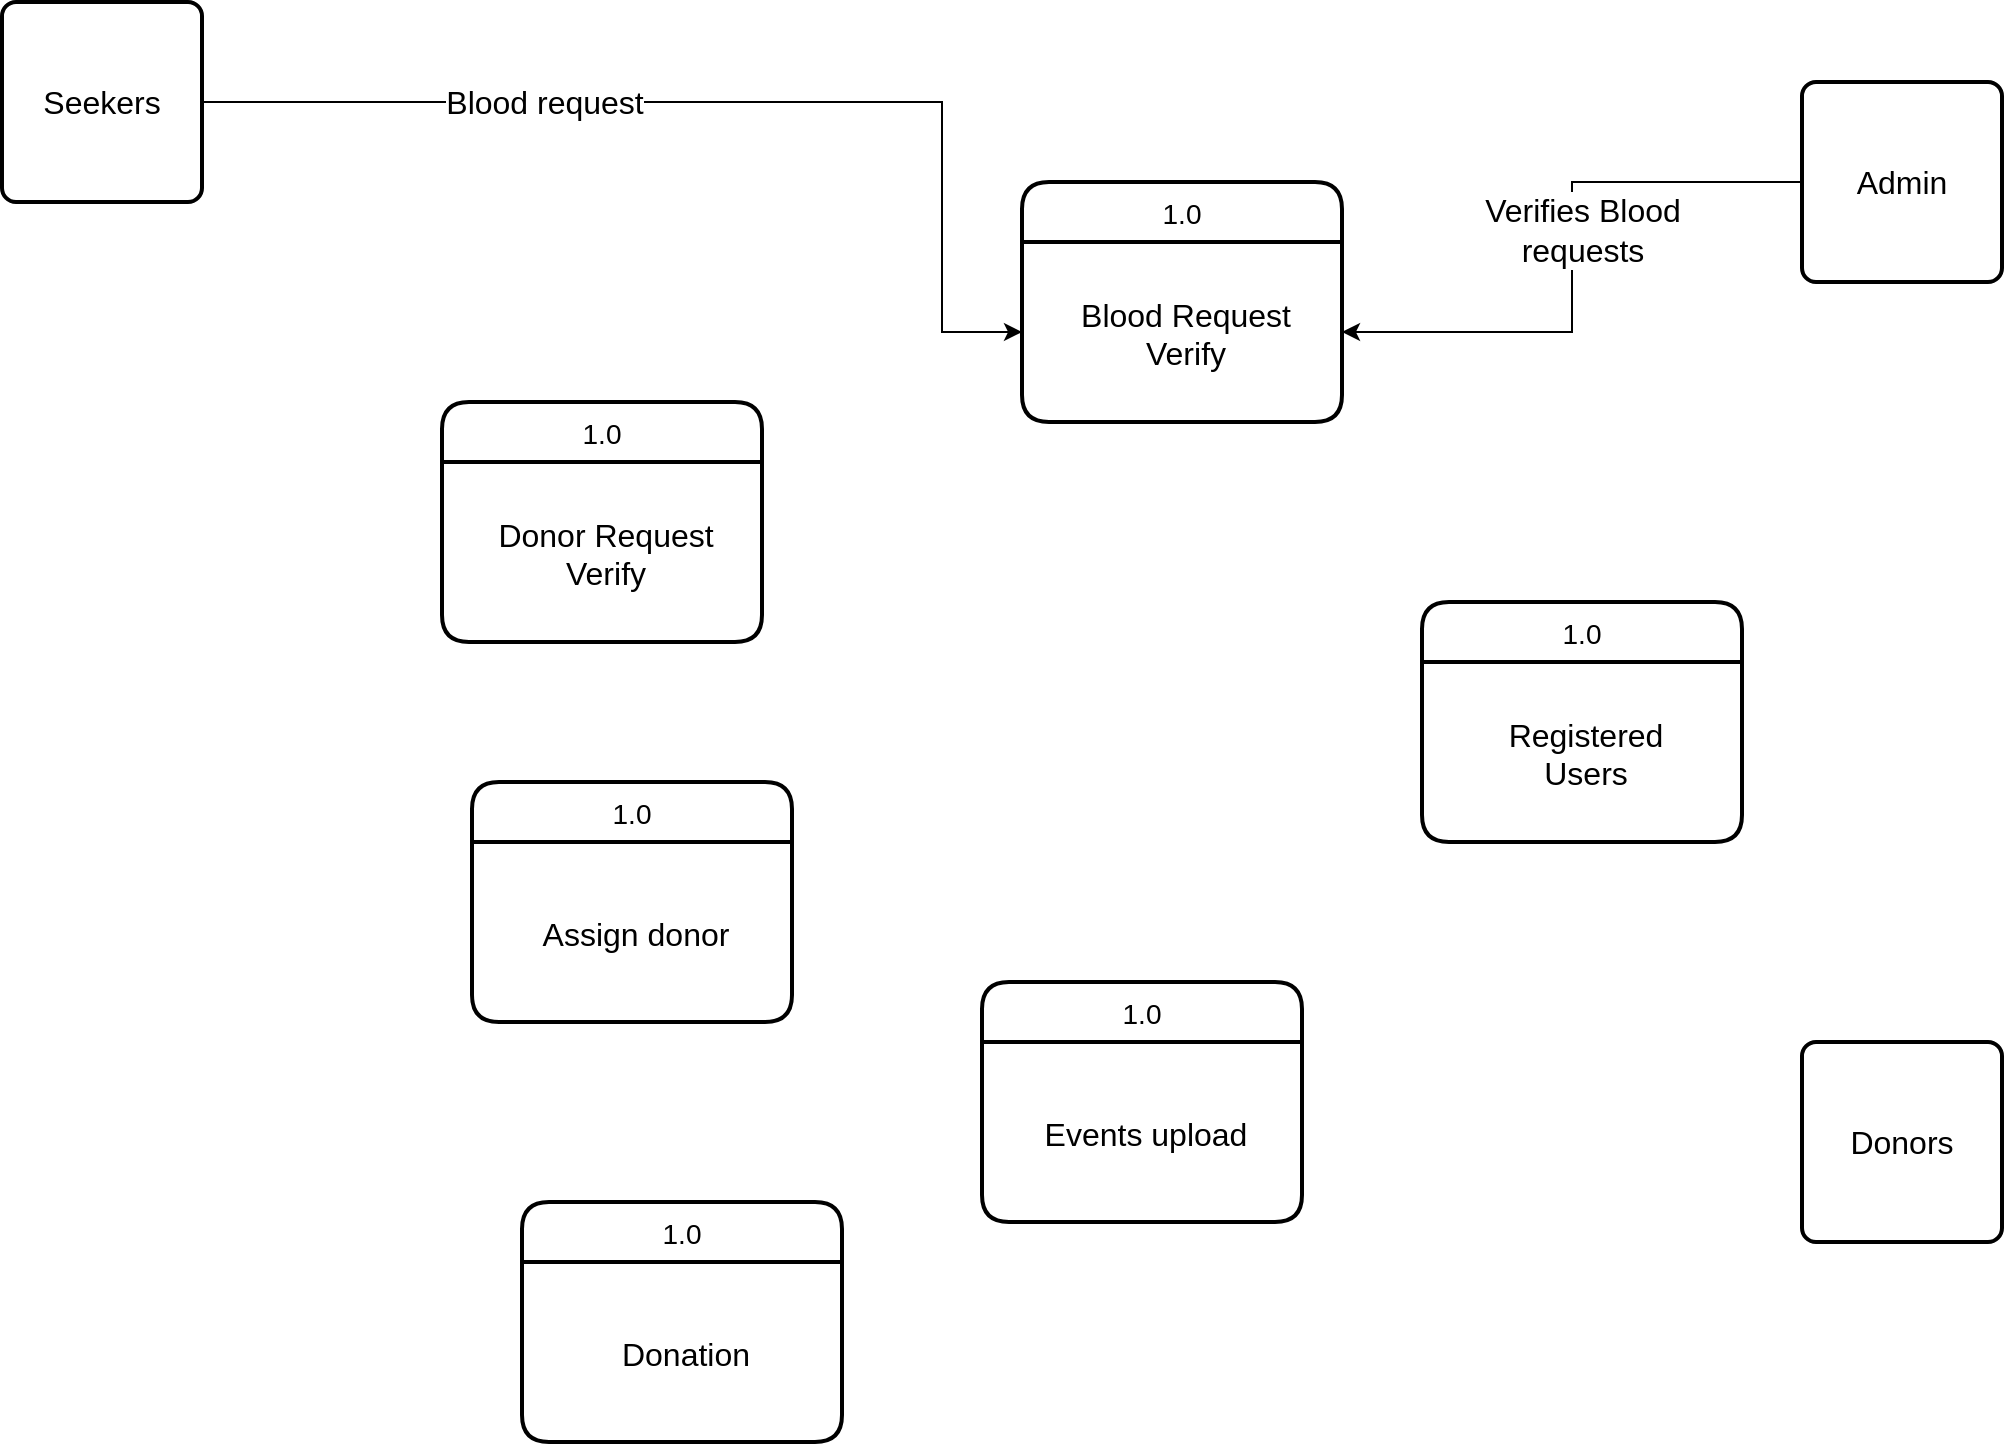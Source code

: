 <mxfile version="20.2.3" type="device"><diagram id="vZLSgtDA3coLRpDHwhF1" name="Page-1"><mxGraphModel dx="1312" dy="750" grid="1" gridSize="10" guides="1" tooltips="1" connect="1" arrows="1" fold="1" page="1" pageScale="1" pageWidth="850" pageHeight="1100" math="0" shadow="0"><root><mxCell id="0"/><mxCell id="1" parent="0"/><mxCell id="md2b12YX6wVDo7NyDaoC-32" style="edgeStyle=orthogonalEdgeStyle;rounded=0;orthogonalLoop=1;jettySize=auto;html=1;entryX=1;entryY=0.5;entryDx=0;entryDy=0;fontSize=16;" edge="1" parent="1" source="md2b12YX6wVDo7NyDaoC-1" target="md2b12YX6wVDo7NyDaoC-9"><mxGeometry relative="1" as="geometry"/></mxCell><mxCell id="md2b12YX6wVDo7NyDaoC-33" value="Verifies Blood&lt;br&gt;requests" style="edgeLabel;html=1;align=center;verticalAlign=middle;resizable=0;points=[];fontSize=16;" vertex="1" connectable="0" parent="md2b12YX6wVDo7NyDaoC-32"><mxGeometry x="-0.169" y="5" relative="1" as="geometry"><mxPoint y="12" as="offset"/></mxGeometry></mxCell><mxCell id="md2b12YX6wVDo7NyDaoC-1" value="&lt;font style=&quot;font-size: 16px;&quot;&gt;Admin&lt;/font&gt;" style="rounded=1;whiteSpace=wrap;html=1;absoluteArcSize=1;arcSize=14;strokeWidth=2;" vertex="1" parent="1"><mxGeometry x="1010" y="120" width="100" height="100" as="geometry"/></mxCell><mxCell id="md2b12YX6wVDo7NyDaoC-8" value="1.0" style="swimlane;childLayout=stackLayout;horizontal=1;startSize=30;horizontalStack=0;rounded=1;fontSize=14;fontStyle=0;strokeWidth=2;resizeParent=0;resizeLast=1;shadow=0;dashed=0;align=center;" vertex="1" parent="1"><mxGeometry x="620" y="170" width="160" height="120" as="geometry"/></mxCell><mxCell id="md2b12YX6wVDo7NyDaoC-9" value="Blood Request&#10;Verify" style="align=center;strokeColor=none;fillColor=none;spacingLeft=4;fontSize=16;verticalAlign=middle;resizable=0;rotatable=0;part=1;" vertex="1" parent="md2b12YX6wVDo7NyDaoC-8"><mxGeometry y="30" width="160" height="90" as="geometry"/></mxCell><mxCell id="md2b12YX6wVDo7NyDaoC-28" style="edgeStyle=orthogonalEdgeStyle;rounded=0;orthogonalLoop=1;jettySize=auto;html=1;exitX=1;exitY=0.5;exitDx=0;exitDy=0;entryX=0;entryY=0.5;entryDx=0;entryDy=0;fontSize=16;" edge="1" parent="1" source="md2b12YX6wVDo7NyDaoC-10" target="md2b12YX6wVDo7NyDaoC-9"><mxGeometry relative="1" as="geometry"><Array as="points"><mxPoint x="580" y="130"/><mxPoint x="580" y="245"/></Array></mxGeometry></mxCell><mxCell id="md2b12YX6wVDo7NyDaoC-30" value="Blood request" style="edgeLabel;html=1;align=center;verticalAlign=middle;resizable=0;points=[];fontSize=16;" vertex="1" connectable="0" parent="md2b12YX6wVDo7NyDaoC-28"><mxGeometry x="-0.35" relative="1" as="geometry"><mxPoint as="offset"/></mxGeometry></mxCell><mxCell id="md2b12YX6wVDo7NyDaoC-10" value="&lt;font style=&quot;font-size: 16px;&quot;&gt;Seekers&lt;/font&gt;" style="rounded=1;whiteSpace=wrap;html=1;absoluteArcSize=1;arcSize=14;strokeWidth=2;" vertex="1" parent="1"><mxGeometry x="110" y="80" width="100" height="100" as="geometry"/></mxCell><mxCell id="md2b12YX6wVDo7NyDaoC-11" value="&lt;font style=&quot;font-size: 16px;&quot;&gt;Donors&lt;/font&gt;" style="rounded=1;whiteSpace=wrap;html=1;absoluteArcSize=1;arcSize=14;strokeWidth=2;" vertex="1" parent="1"><mxGeometry x="1010" y="600" width="100" height="100" as="geometry"/></mxCell><mxCell id="md2b12YX6wVDo7NyDaoC-14" value="1.0" style="swimlane;childLayout=stackLayout;horizontal=1;startSize=30;horizontalStack=0;rounded=1;fontSize=14;fontStyle=0;strokeWidth=2;resizeParent=0;resizeLast=1;shadow=0;dashed=0;align=center;" vertex="1" parent="1"><mxGeometry x="820" y="380" width="160" height="120" as="geometry"/></mxCell><mxCell id="md2b12YX6wVDo7NyDaoC-15" value="Registered &#10;Users" style="align=center;strokeColor=none;fillColor=none;spacingLeft=4;fontSize=16;verticalAlign=middle;resizable=0;rotatable=0;part=1;" vertex="1" parent="md2b12YX6wVDo7NyDaoC-14"><mxGeometry y="30" width="160" height="90" as="geometry"/></mxCell><mxCell id="md2b12YX6wVDo7NyDaoC-16" value="1.0" style="swimlane;childLayout=stackLayout;horizontal=1;startSize=30;horizontalStack=0;rounded=1;fontSize=14;fontStyle=0;strokeWidth=2;resizeParent=0;resizeLast=1;shadow=0;dashed=0;align=center;" vertex="1" parent="1"><mxGeometry x="330" y="280" width="160" height="120" as="geometry"/></mxCell><mxCell id="md2b12YX6wVDo7NyDaoC-17" value="Donor Request&#10;Verify" style="align=center;strokeColor=none;fillColor=none;spacingLeft=4;fontSize=16;verticalAlign=middle;resizable=0;rotatable=0;part=1;" vertex="1" parent="md2b12YX6wVDo7NyDaoC-16"><mxGeometry y="30" width="160" height="90" as="geometry"/></mxCell><mxCell id="md2b12YX6wVDo7NyDaoC-18" value="1.0" style="swimlane;childLayout=stackLayout;horizontal=1;startSize=30;horizontalStack=0;rounded=1;fontSize=14;fontStyle=0;strokeWidth=2;resizeParent=0;resizeLast=1;shadow=0;dashed=0;align=center;" vertex="1" parent="1"><mxGeometry x="600" y="570" width="160" height="120" as="geometry"/></mxCell><mxCell id="md2b12YX6wVDo7NyDaoC-19" value="Events upload" style="align=center;strokeColor=none;fillColor=none;spacingLeft=4;fontSize=16;verticalAlign=middle;resizable=0;rotatable=0;part=1;" vertex="1" parent="md2b12YX6wVDo7NyDaoC-18"><mxGeometry y="30" width="160" height="90" as="geometry"/></mxCell><mxCell id="md2b12YX6wVDo7NyDaoC-20" value="1.0" style="swimlane;childLayout=stackLayout;horizontal=1;startSize=30;horizontalStack=0;rounded=1;fontSize=14;fontStyle=0;strokeWidth=2;resizeParent=0;resizeLast=1;shadow=0;dashed=0;align=center;" vertex="1" parent="1"><mxGeometry x="345" y="470" width="160" height="120" as="geometry"/></mxCell><mxCell id="md2b12YX6wVDo7NyDaoC-21" value="Assign donor" style="align=center;strokeColor=none;fillColor=none;spacingLeft=4;fontSize=16;verticalAlign=middle;resizable=0;rotatable=0;part=1;" vertex="1" parent="md2b12YX6wVDo7NyDaoC-20"><mxGeometry y="30" width="160" height="90" as="geometry"/></mxCell><mxCell id="md2b12YX6wVDo7NyDaoC-24" value="1.0" style="swimlane;childLayout=stackLayout;horizontal=1;startSize=30;horizontalStack=0;rounded=1;fontSize=14;fontStyle=0;strokeWidth=2;resizeParent=0;resizeLast=1;shadow=0;dashed=0;align=center;" vertex="1" parent="1"><mxGeometry x="370" y="680" width="160" height="120" as="geometry"/></mxCell><mxCell id="md2b12YX6wVDo7NyDaoC-25" value="Donation" style="align=center;strokeColor=none;fillColor=none;spacingLeft=4;fontSize=16;verticalAlign=middle;resizable=0;rotatable=0;part=1;" vertex="1" parent="md2b12YX6wVDo7NyDaoC-24"><mxGeometry y="30" width="160" height="90" as="geometry"/></mxCell></root></mxGraphModel></diagram></mxfile>